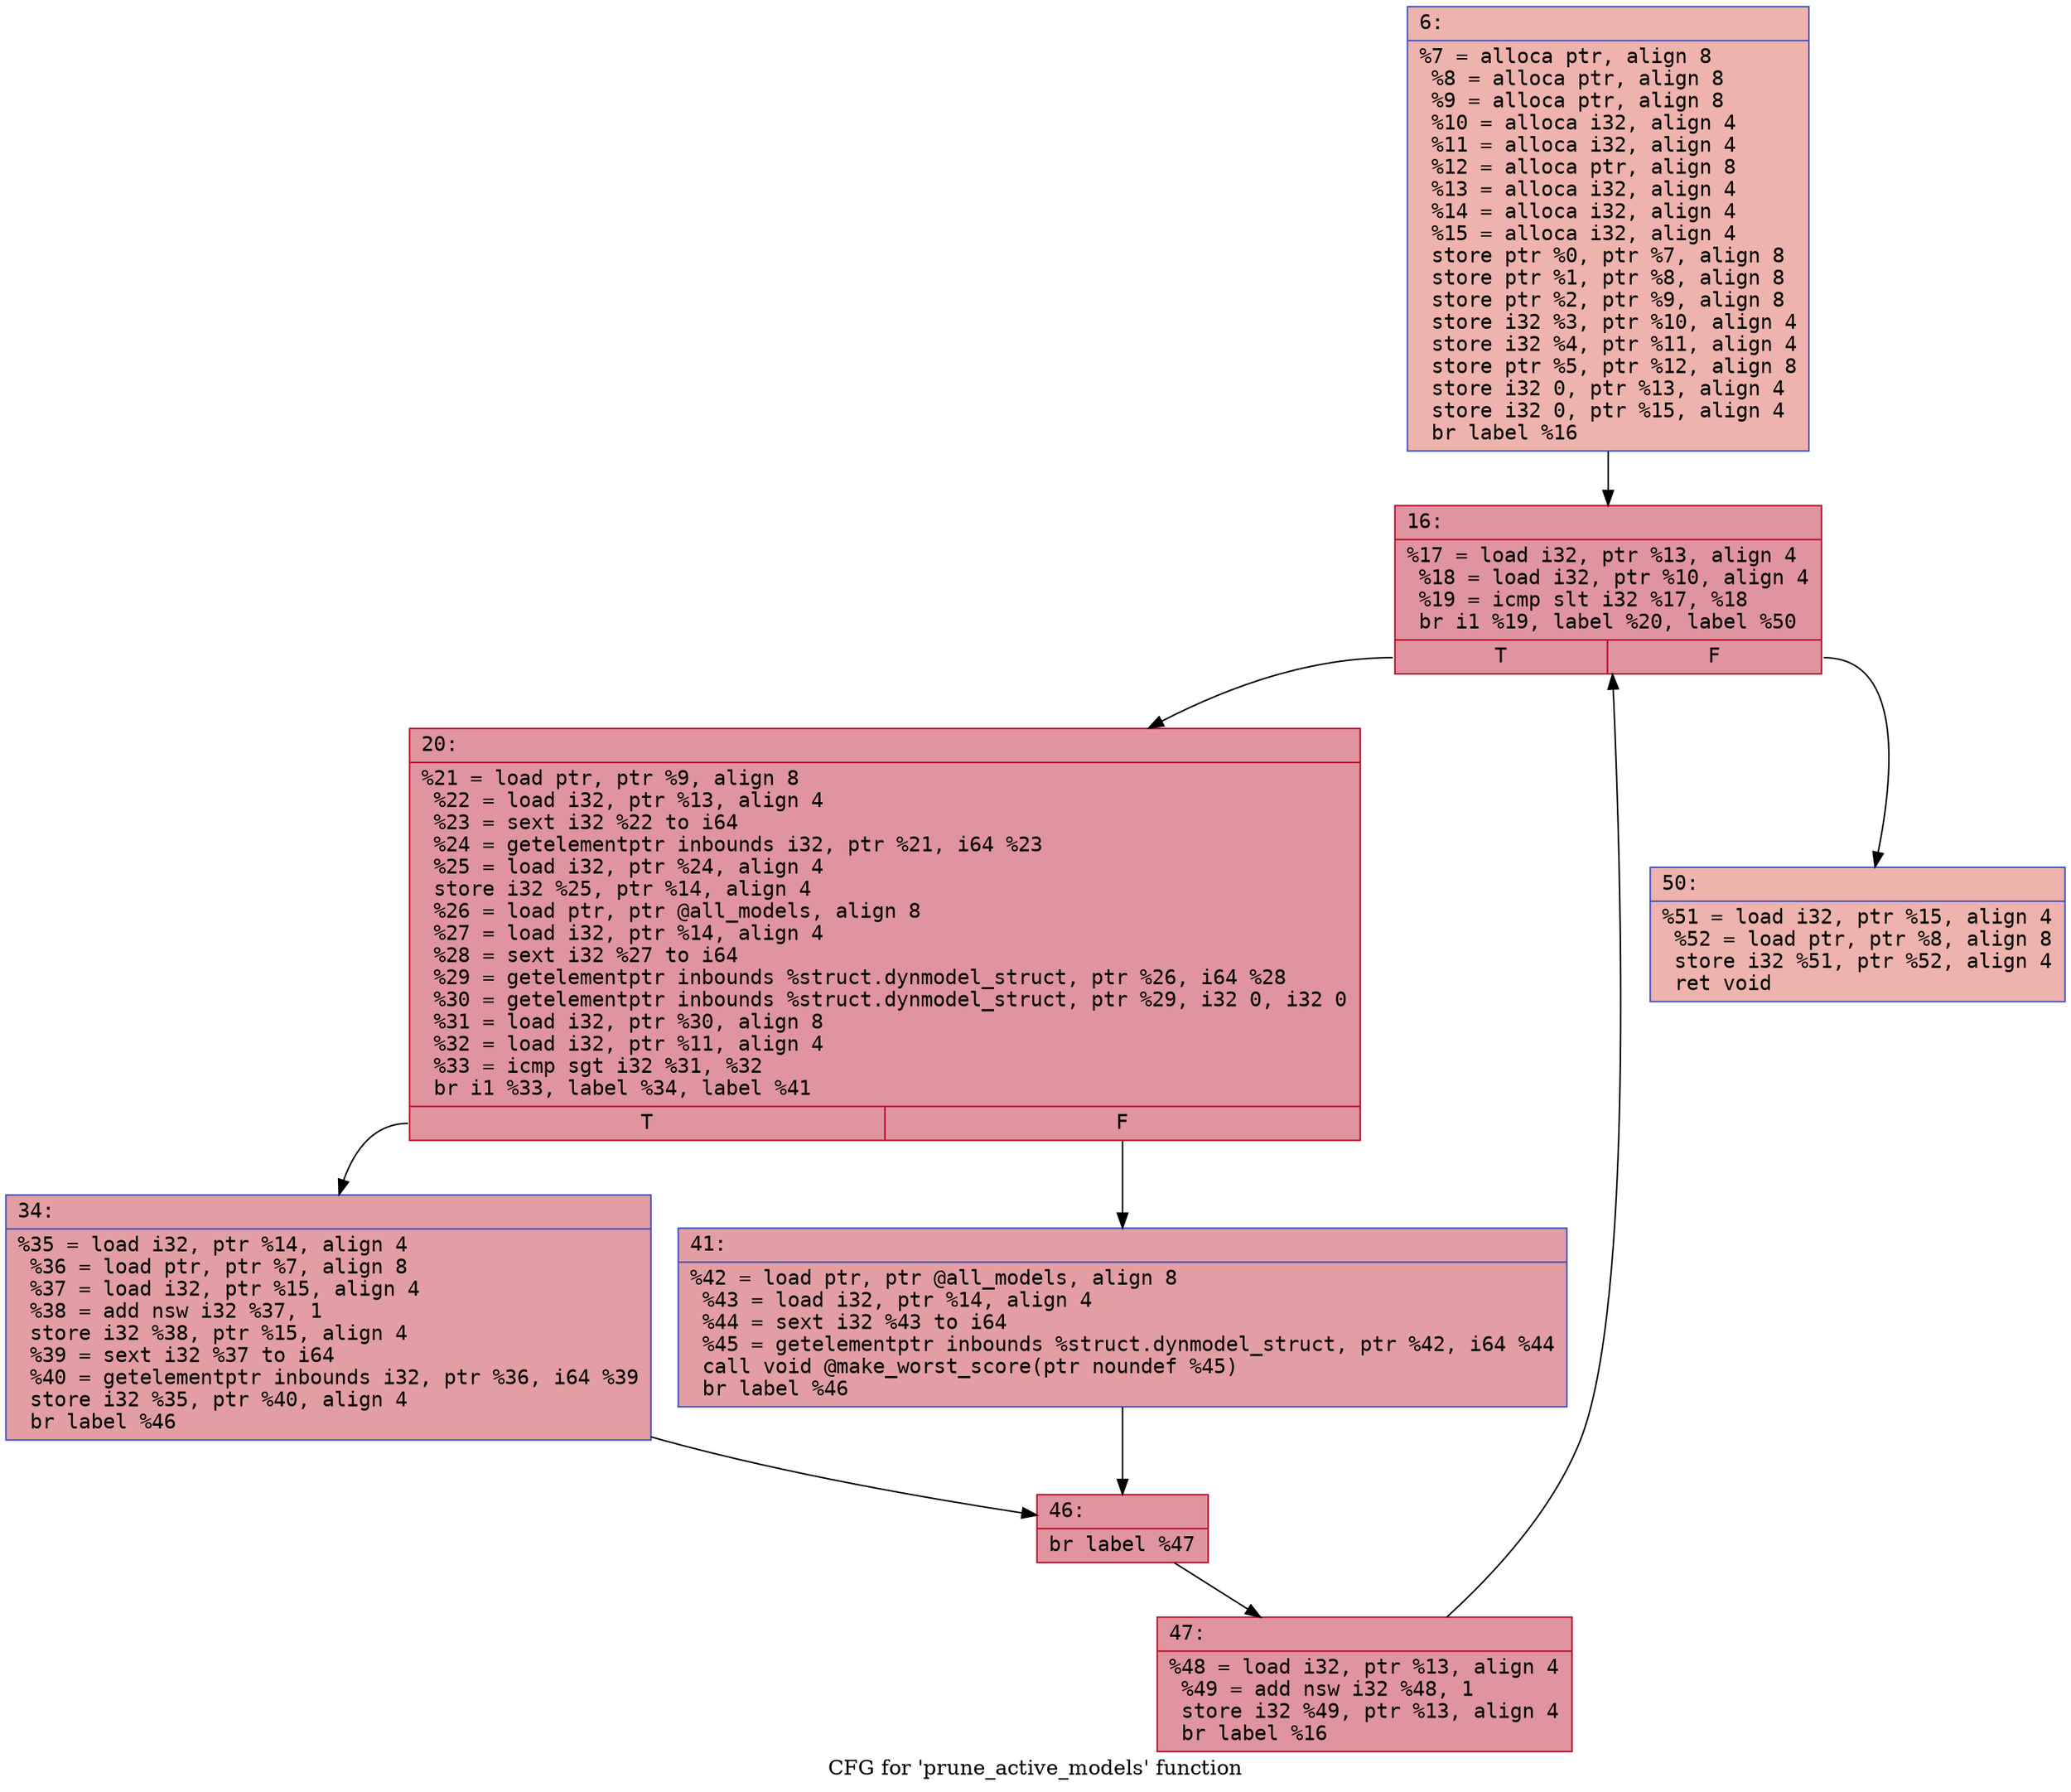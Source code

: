 digraph "CFG for 'prune_active_models' function" {
	label="CFG for 'prune_active_models' function";

	Node0x600000d39270 [shape=record,color="#3d50c3ff", style=filled, fillcolor="#d6524470" fontname="Courier",label="{6:\l|  %7 = alloca ptr, align 8\l  %8 = alloca ptr, align 8\l  %9 = alloca ptr, align 8\l  %10 = alloca i32, align 4\l  %11 = alloca i32, align 4\l  %12 = alloca ptr, align 8\l  %13 = alloca i32, align 4\l  %14 = alloca i32, align 4\l  %15 = alloca i32, align 4\l  store ptr %0, ptr %7, align 8\l  store ptr %1, ptr %8, align 8\l  store ptr %2, ptr %9, align 8\l  store i32 %3, ptr %10, align 4\l  store i32 %4, ptr %11, align 4\l  store ptr %5, ptr %12, align 8\l  store i32 0, ptr %13, align 4\l  store i32 0, ptr %15, align 4\l  br label %16\l}"];
	Node0x600000d39270 -> Node0x600000d392c0[tooltip="6 -> 16\nProbability 100.00%" ];
	Node0x600000d392c0 [shape=record,color="#b70d28ff", style=filled, fillcolor="#b70d2870" fontname="Courier",label="{16:\l|  %17 = load i32, ptr %13, align 4\l  %18 = load i32, ptr %10, align 4\l  %19 = icmp slt i32 %17, %18\l  br i1 %19, label %20, label %50\l|{<s0>T|<s1>F}}"];
	Node0x600000d392c0:s0 -> Node0x600000d39310[tooltip="16 -> 20\nProbability 96.88%" ];
	Node0x600000d392c0:s1 -> Node0x600000d394a0[tooltip="16 -> 50\nProbability 3.12%" ];
	Node0x600000d39310 [shape=record,color="#b70d28ff", style=filled, fillcolor="#b70d2870" fontname="Courier",label="{20:\l|  %21 = load ptr, ptr %9, align 8\l  %22 = load i32, ptr %13, align 4\l  %23 = sext i32 %22 to i64\l  %24 = getelementptr inbounds i32, ptr %21, i64 %23\l  %25 = load i32, ptr %24, align 4\l  store i32 %25, ptr %14, align 4\l  %26 = load ptr, ptr @all_models, align 8\l  %27 = load i32, ptr %14, align 4\l  %28 = sext i32 %27 to i64\l  %29 = getelementptr inbounds %struct.dynmodel_struct, ptr %26, i64 %28\l  %30 = getelementptr inbounds %struct.dynmodel_struct, ptr %29, i32 0, i32 0\l  %31 = load i32, ptr %30, align 8\l  %32 = load i32, ptr %11, align 4\l  %33 = icmp sgt i32 %31, %32\l  br i1 %33, label %34, label %41\l|{<s0>T|<s1>F}}"];
	Node0x600000d39310:s0 -> Node0x600000d39360[tooltip="20 -> 34\nProbability 50.00%" ];
	Node0x600000d39310:s1 -> Node0x600000d393b0[tooltip="20 -> 41\nProbability 50.00%" ];
	Node0x600000d39360 [shape=record,color="#3d50c3ff", style=filled, fillcolor="#be242e70" fontname="Courier",label="{34:\l|  %35 = load i32, ptr %14, align 4\l  %36 = load ptr, ptr %7, align 8\l  %37 = load i32, ptr %15, align 4\l  %38 = add nsw i32 %37, 1\l  store i32 %38, ptr %15, align 4\l  %39 = sext i32 %37 to i64\l  %40 = getelementptr inbounds i32, ptr %36, i64 %39\l  store i32 %35, ptr %40, align 4\l  br label %46\l}"];
	Node0x600000d39360 -> Node0x600000d39400[tooltip="34 -> 46\nProbability 100.00%" ];
	Node0x600000d393b0 [shape=record,color="#3d50c3ff", style=filled, fillcolor="#be242e70" fontname="Courier",label="{41:\l|  %42 = load ptr, ptr @all_models, align 8\l  %43 = load i32, ptr %14, align 4\l  %44 = sext i32 %43 to i64\l  %45 = getelementptr inbounds %struct.dynmodel_struct, ptr %42, i64 %44\l  call void @make_worst_score(ptr noundef %45)\l  br label %46\l}"];
	Node0x600000d393b0 -> Node0x600000d39400[tooltip="41 -> 46\nProbability 100.00%" ];
	Node0x600000d39400 [shape=record,color="#b70d28ff", style=filled, fillcolor="#b70d2870" fontname="Courier",label="{46:\l|  br label %47\l}"];
	Node0x600000d39400 -> Node0x600000d39450[tooltip="46 -> 47\nProbability 100.00%" ];
	Node0x600000d39450 [shape=record,color="#b70d28ff", style=filled, fillcolor="#b70d2870" fontname="Courier",label="{47:\l|  %48 = load i32, ptr %13, align 4\l  %49 = add nsw i32 %48, 1\l  store i32 %49, ptr %13, align 4\l  br label %16\l}"];
	Node0x600000d39450 -> Node0x600000d392c0[tooltip="47 -> 16\nProbability 100.00%" ];
	Node0x600000d394a0 [shape=record,color="#3d50c3ff", style=filled, fillcolor="#d6524470" fontname="Courier",label="{50:\l|  %51 = load i32, ptr %15, align 4\l  %52 = load ptr, ptr %8, align 8\l  store i32 %51, ptr %52, align 4\l  ret void\l}"];
}
